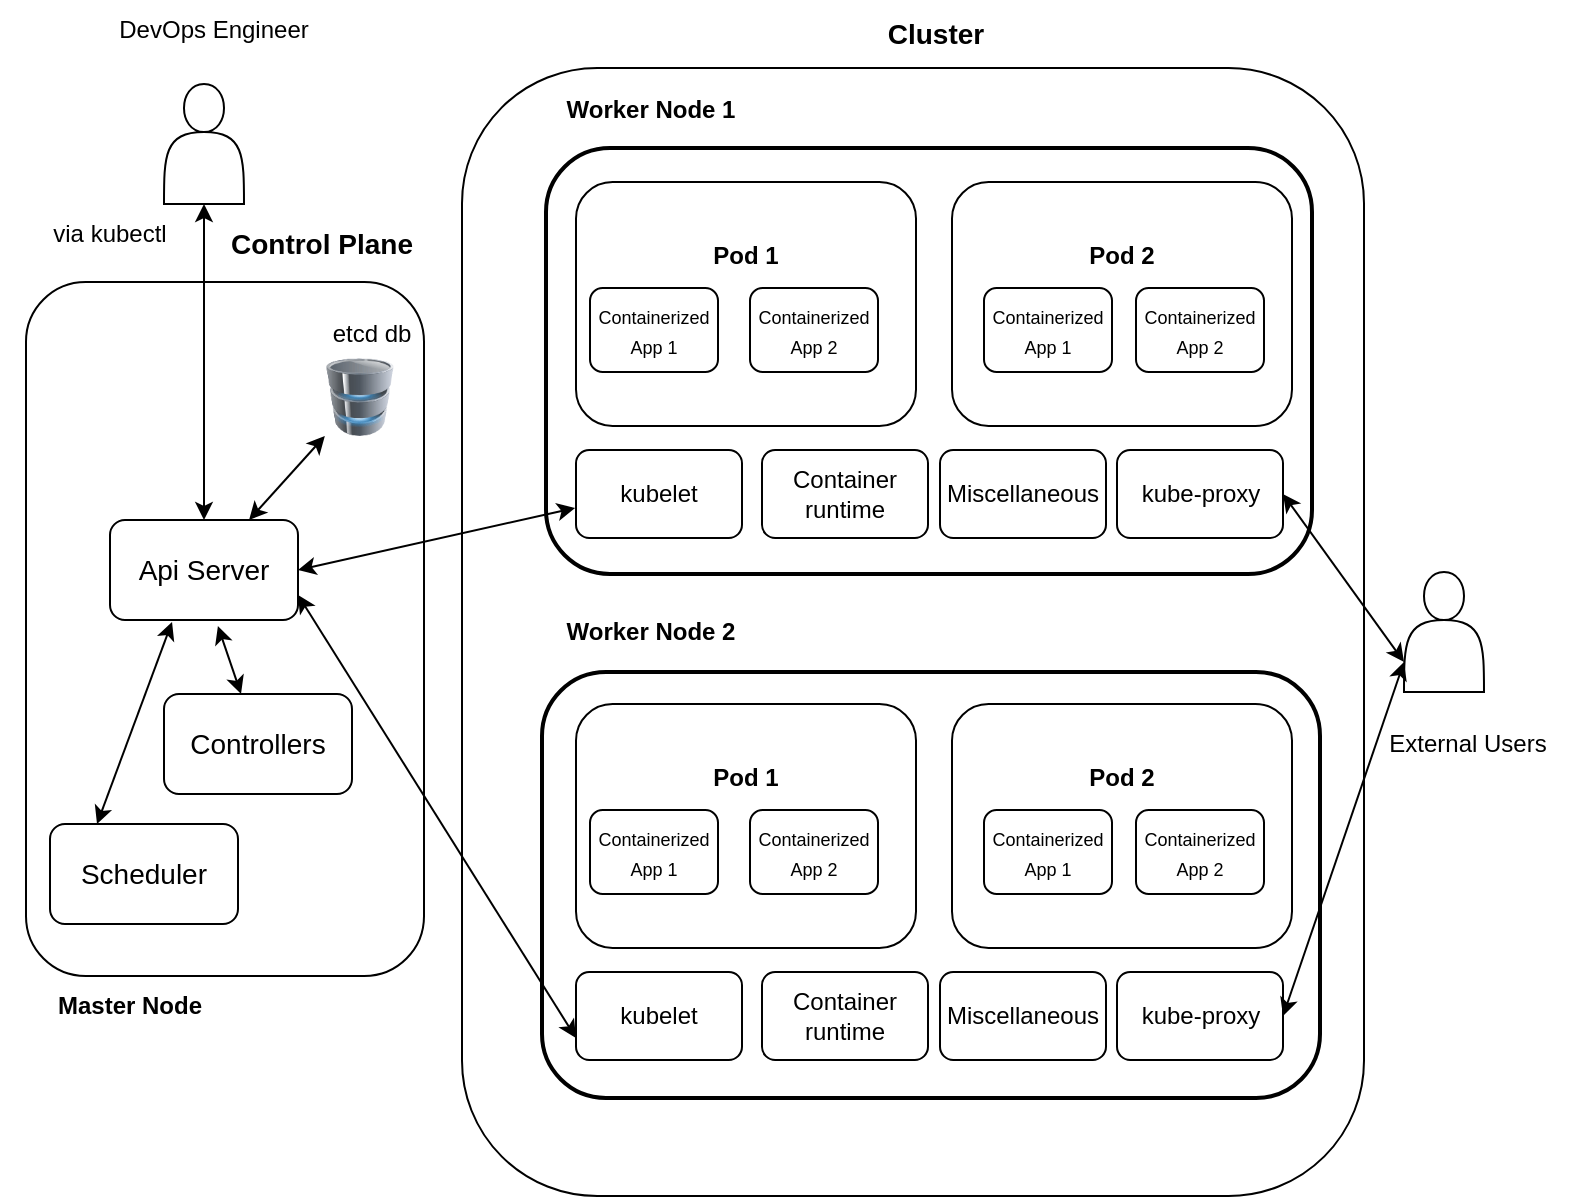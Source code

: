 <mxfile version="20.8.20" type="github">
  <diagram name="Page-1" id="udBJM-X7W0BlwFVBB_-y">
    <mxGraphModel dx="1434" dy="796" grid="0" gridSize="10" guides="1" tooltips="1" connect="1" arrows="1" fold="1" page="1" pageScale="1" pageWidth="1654" pageHeight="1169" math="0" shadow="0">
      <root>
        <mxCell id="0" />
        <mxCell id="1" parent="0" />
        <mxCell id="DTQv2m_cvqpgpinM3lIj-1" value="&lt;b&gt;Pod 1&lt;/b&gt;" style="rounded=1;whiteSpace=wrap;html=1;spacingBottom=48;" vertex="1" parent="1">
          <mxGeometry x="603" y="148" width="170" height="122" as="geometry" />
        </mxCell>
        <mxCell id="DTQv2m_cvqpgpinM3lIj-2" value="&lt;font style=&quot;font-size: 9px;&quot;&gt;Containerized &lt;br&gt;App 1&lt;/font&gt;" style="rounded=1;whiteSpace=wrap;html=1;" vertex="1" parent="1">
          <mxGeometry x="610" y="201" width="64" height="42" as="geometry" />
        </mxCell>
        <mxCell id="DTQv2m_cvqpgpinM3lIj-3" value="&lt;font style=&quot;font-size: 9px;&quot;&gt;Containerized &lt;br&gt;App 2&lt;/font&gt;" style="rounded=1;whiteSpace=wrap;html=1;" vertex="1" parent="1">
          <mxGeometry x="690" y="201" width="64" height="42" as="geometry" />
        </mxCell>
        <mxCell id="DTQv2m_cvqpgpinM3lIj-4" value="&lt;b&gt;Pod 2&lt;/b&gt;" style="rounded=1;whiteSpace=wrap;html=1;spacingBottom=48;" vertex="1" parent="1">
          <mxGeometry x="791" y="148" width="170" height="122" as="geometry" />
        </mxCell>
        <mxCell id="DTQv2m_cvqpgpinM3lIj-5" value="&lt;font style=&quot;font-size: 9px;&quot;&gt;Containerized &lt;br&gt;App 1&lt;/font&gt;" style="rounded=1;whiteSpace=wrap;html=1;" vertex="1" parent="1">
          <mxGeometry x="807" y="201" width="64" height="42" as="geometry" />
        </mxCell>
        <mxCell id="DTQv2m_cvqpgpinM3lIj-6" value="&lt;font style=&quot;font-size: 9px;&quot;&gt;Containerized &lt;br&gt;App 2&lt;/font&gt;" style="rounded=1;whiteSpace=wrap;html=1;" vertex="1" parent="1">
          <mxGeometry x="883" y="201" width="64" height="42" as="geometry" />
        </mxCell>
        <mxCell id="DTQv2m_cvqpgpinM3lIj-7" value="&lt;font style=&quot;font-size: 12px;&quot;&gt;kubelet&lt;/font&gt;" style="rounded=1;whiteSpace=wrap;html=1;fontSize=9;" vertex="1" parent="1">
          <mxGeometry x="603" y="282" width="83" height="44" as="geometry" />
        </mxCell>
        <mxCell id="DTQv2m_cvqpgpinM3lIj-8" value="&lt;span style=&quot;font-size: 12px;&quot;&gt;kube-proxy&lt;/span&gt;" style="rounded=1;whiteSpace=wrap;html=1;fontSize=9;" vertex="1" parent="1">
          <mxGeometry x="873.5" y="282" width="83" height="44" as="geometry" />
        </mxCell>
        <mxCell id="DTQv2m_cvqpgpinM3lIj-9" value="&lt;font style=&quot;font-size: 12px;&quot;&gt;Container runtime&lt;/font&gt;" style="rounded=1;whiteSpace=wrap;html=1;fontSize=9;" vertex="1" parent="1">
          <mxGeometry x="696" y="282" width="83" height="44" as="geometry" />
        </mxCell>
        <mxCell id="DTQv2m_cvqpgpinM3lIj-10" value="&lt;font style=&quot;font-size: 12px;&quot;&gt;Miscellaneous&lt;/font&gt;" style="rounded=1;whiteSpace=wrap;html=1;fontSize=9;" vertex="1" parent="1">
          <mxGeometry x="785" y="282" width="83" height="44" as="geometry" />
        </mxCell>
        <mxCell id="DTQv2m_cvqpgpinM3lIj-11" value="" style="rounded=1;whiteSpace=wrap;html=1;fontSize=12;fillColor=none;strokeWidth=2;" vertex="1" parent="1">
          <mxGeometry x="588" y="131" width="383" height="213" as="geometry" />
        </mxCell>
        <mxCell id="DTQv2m_cvqpgpinM3lIj-12" value="&lt;b&gt;Worker Node 1&lt;/b&gt;" style="text;html=1;strokeColor=none;fillColor=none;align=center;verticalAlign=middle;whiteSpace=wrap;rounded=0;fontSize=12;" vertex="1" parent="1">
          <mxGeometry x="592" y="97" width="97" height="30" as="geometry" />
        </mxCell>
        <mxCell id="DTQv2m_cvqpgpinM3lIj-13" value="&lt;b&gt;Pod 1&lt;/b&gt;" style="rounded=1;whiteSpace=wrap;html=1;spacingBottom=48;" vertex="1" parent="1">
          <mxGeometry x="603" y="409" width="170" height="122" as="geometry" />
        </mxCell>
        <mxCell id="DTQv2m_cvqpgpinM3lIj-14" value="&lt;font style=&quot;font-size: 9px;&quot;&gt;Containerized &lt;br&gt;App 1&lt;/font&gt;" style="rounded=1;whiteSpace=wrap;html=1;" vertex="1" parent="1">
          <mxGeometry x="610" y="462" width="64" height="42" as="geometry" />
        </mxCell>
        <mxCell id="DTQv2m_cvqpgpinM3lIj-15" value="&lt;font style=&quot;font-size: 9px;&quot;&gt;Containerized &lt;br&gt;App 2&lt;/font&gt;" style="rounded=1;whiteSpace=wrap;html=1;" vertex="1" parent="1">
          <mxGeometry x="690" y="462" width="64" height="42" as="geometry" />
        </mxCell>
        <mxCell id="DTQv2m_cvqpgpinM3lIj-16" value="&lt;b&gt;Pod 2&lt;/b&gt;" style="rounded=1;whiteSpace=wrap;html=1;spacingBottom=48;" vertex="1" parent="1">
          <mxGeometry x="791" y="409" width="170" height="122" as="geometry" />
        </mxCell>
        <mxCell id="DTQv2m_cvqpgpinM3lIj-17" value="&lt;font style=&quot;font-size: 9px;&quot;&gt;Containerized &lt;br&gt;App 1&lt;/font&gt;" style="rounded=1;whiteSpace=wrap;html=1;" vertex="1" parent="1">
          <mxGeometry x="807" y="462" width="64" height="42" as="geometry" />
        </mxCell>
        <mxCell id="DTQv2m_cvqpgpinM3lIj-18" value="&lt;font style=&quot;font-size: 9px;&quot;&gt;Containerized &lt;br&gt;App 2&lt;/font&gt;" style="rounded=1;whiteSpace=wrap;html=1;" vertex="1" parent="1">
          <mxGeometry x="883" y="462" width="64" height="42" as="geometry" />
        </mxCell>
        <mxCell id="DTQv2m_cvqpgpinM3lIj-19" value="&lt;font style=&quot;font-size: 12px;&quot;&gt;kubelet&lt;/font&gt;" style="rounded=1;whiteSpace=wrap;html=1;fontSize=9;" vertex="1" parent="1">
          <mxGeometry x="603" y="543" width="83" height="44" as="geometry" />
        </mxCell>
        <mxCell id="DTQv2m_cvqpgpinM3lIj-20" value="&lt;span style=&quot;font-size: 12px;&quot;&gt;kube-proxy&lt;/span&gt;" style="rounded=1;whiteSpace=wrap;html=1;fontSize=9;" vertex="1" parent="1">
          <mxGeometry x="873.5" y="543" width="83" height="44" as="geometry" />
        </mxCell>
        <mxCell id="DTQv2m_cvqpgpinM3lIj-21" value="&lt;font style=&quot;font-size: 12px;&quot;&gt;Container runtime&lt;/font&gt;" style="rounded=1;whiteSpace=wrap;html=1;fontSize=9;" vertex="1" parent="1">
          <mxGeometry x="696" y="543" width="83" height="44" as="geometry" />
        </mxCell>
        <mxCell id="DTQv2m_cvqpgpinM3lIj-22" value="&lt;font style=&quot;font-size: 12px;&quot;&gt;Miscellaneous&lt;/font&gt;" style="rounded=1;whiteSpace=wrap;html=1;fontSize=9;" vertex="1" parent="1">
          <mxGeometry x="785" y="543" width="83" height="44" as="geometry" />
        </mxCell>
        <mxCell id="DTQv2m_cvqpgpinM3lIj-23" value="" style="rounded=1;whiteSpace=wrap;html=1;fontSize=12;fillColor=none;strokeWidth=2;" vertex="1" parent="1">
          <mxGeometry x="586" y="393" width="389" height="213" as="geometry" />
        </mxCell>
        <mxCell id="DTQv2m_cvqpgpinM3lIj-24" value="&lt;b&gt;Worker Node 2&lt;/b&gt;" style="text;html=1;strokeColor=none;fillColor=none;align=center;verticalAlign=middle;whiteSpace=wrap;rounded=0;fontSize=12;" vertex="1" parent="1">
          <mxGeometry x="592" y="358" width="97" height="30" as="geometry" />
        </mxCell>
        <mxCell id="DTQv2m_cvqpgpinM3lIj-25" value="" style="rounded=1;whiteSpace=wrap;html=1;fontSize=12;fillColor=none;strokeWidth=1;" vertex="1" parent="1">
          <mxGeometry x="546" y="91" width="451" height="564" as="geometry" />
        </mxCell>
        <mxCell id="DTQv2m_cvqpgpinM3lIj-26" value="&lt;b&gt;&lt;font style=&quot;font-size: 14px;&quot;&gt;Cluster&lt;/font&gt;&lt;/b&gt;" style="text;html=1;strokeColor=none;fillColor=none;align=center;verticalAlign=middle;whiteSpace=wrap;rounded=0;fontSize=12;" vertex="1" parent="1">
          <mxGeometry x="728" y="59" width="110" height="30" as="geometry" />
        </mxCell>
        <mxCell id="DTQv2m_cvqpgpinM3lIj-31" value="Api Server" style="rounded=1;whiteSpace=wrap;html=1;strokeColor=#000000;strokeWidth=1;fontSize=14;fillColor=none;" vertex="1" parent="1">
          <mxGeometry x="370" y="317" width="94" height="50" as="geometry" />
        </mxCell>
        <mxCell id="DTQv2m_cvqpgpinM3lIj-33" value="" style="endArrow=classic;startArrow=classic;html=1;rounded=0;fontSize=14;entryX=1;entryY=0.5;entryDx=0;entryDy=0;exitX=0.038;exitY=0.845;exitDx=0;exitDy=0;exitPerimeter=0;" edge="1" parent="1" source="DTQv2m_cvqpgpinM3lIj-11" target="DTQv2m_cvqpgpinM3lIj-31">
          <mxGeometry width="50" height="50" relative="1" as="geometry">
            <mxPoint x="703" y="410" as="sourcePoint" />
            <mxPoint x="753" y="360" as="targetPoint" />
          </mxGeometry>
        </mxCell>
        <mxCell id="DTQv2m_cvqpgpinM3lIj-34" value="" style="endArrow=classic;startArrow=classic;html=1;rounded=0;fontSize=14;entryX=1;entryY=0.75;entryDx=0;entryDy=0;exitX=0;exitY=0.75;exitDx=0;exitDy=0;" edge="1" parent="1" source="DTQv2m_cvqpgpinM3lIj-19" target="DTQv2m_cvqpgpinM3lIj-31">
          <mxGeometry width="50" height="50" relative="1" as="geometry">
            <mxPoint x="603" y="597" as="sourcePoint" />
            <mxPoint x="446" y="420" as="targetPoint" />
          </mxGeometry>
        </mxCell>
        <mxCell id="DTQv2m_cvqpgpinM3lIj-35" value="" style="shape=actor;whiteSpace=wrap;html=1;strokeColor=#000000;strokeWidth=1;fontSize=14;fillColor=none;" vertex="1" parent="1">
          <mxGeometry x="397" y="99" width="40" height="60" as="geometry" />
        </mxCell>
        <mxCell id="DTQv2m_cvqpgpinM3lIj-36" value="" style="endArrow=classic;startArrow=classic;html=1;rounded=0;fontSize=14;entryX=0.5;entryY=0;entryDx=0;entryDy=0;exitX=0.5;exitY=1;exitDx=0;exitDy=0;" edge="1" parent="1" source="DTQv2m_cvqpgpinM3lIj-35" target="DTQv2m_cvqpgpinM3lIj-31">
          <mxGeometry width="50" height="50" relative="1" as="geometry">
            <mxPoint x="648" y="321" as="sourcePoint" />
            <mxPoint x="446" y="420" as="targetPoint" />
          </mxGeometry>
        </mxCell>
        <mxCell id="DTQv2m_cvqpgpinM3lIj-37" value="&lt;font style=&quot;font-size: 12px;&quot;&gt;via kubectl&lt;/font&gt;" style="text;html=1;strokeColor=none;fillColor=none;align=center;verticalAlign=middle;whiteSpace=wrap;rounded=0;fontSize=12;" vertex="1" parent="1">
          <mxGeometry x="315" y="159" width="110" height="30" as="geometry" />
        </mxCell>
        <mxCell id="DTQv2m_cvqpgpinM3lIj-38" value="&lt;font style=&quot;font-size: 12px;&quot;&gt;DevOps Engineer&lt;/font&gt;" style="text;html=1;strokeColor=none;fillColor=none;align=center;verticalAlign=middle;whiteSpace=wrap;rounded=0;fontSize=12;" vertex="1" parent="1">
          <mxGeometry x="367" y="57" width="110" height="30" as="geometry" />
        </mxCell>
        <mxCell id="DTQv2m_cvqpgpinM3lIj-39" value="" style="shape=actor;whiteSpace=wrap;html=1;strokeColor=#000000;strokeWidth=1;fontSize=14;fillColor=none;" vertex="1" parent="1">
          <mxGeometry x="1017" y="343" width="40" height="60" as="geometry" />
        </mxCell>
        <mxCell id="DTQv2m_cvqpgpinM3lIj-40" value="" style="endArrow=classic;startArrow=classic;html=1;rounded=0;fontSize=14;entryX=1;entryY=0.5;entryDx=0;entryDy=0;exitX=0;exitY=0.75;exitDx=0;exitDy=0;" edge="1" parent="1" source="DTQv2m_cvqpgpinM3lIj-39" target="DTQv2m_cvqpgpinM3lIj-8">
          <mxGeometry width="50" height="50" relative="1" as="geometry">
            <mxPoint x="352" y="174" as="sourcePoint" />
            <mxPoint x="1009" y="249" as="targetPoint" />
          </mxGeometry>
        </mxCell>
        <mxCell id="DTQv2m_cvqpgpinM3lIj-41" value="" style="endArrow=classic;startArrow=classic;html=1;rounded=0;fontSize=14;exitX=0;exitY=0.75;exitDx=0;exitDy=0;entryX=1;entryY=0.5;entryDx=0;entryDy=0;" edge="1" parent="1" source="DTQv2m_cvqpgpinM3lIj-39" target="DTQv2m_cvqpgpinM3lIj-20">
          <mxGeometry width="50" height="50" relative="1" as="geometry">
            <mxPoint x="1113" y="363" as="sourcePoint" />
            <mxPoint x="1032" y="554" as="targetPoint" />
          </mxGeometry>
        </mxCell>
        <mxCell id="DTQv2m_cvqpgpinM3lIj-42" value="External Users" style="text;html=1;strokeColor=none;fillColor=none;align=center;verticalAlign=middle;whiteSpace=wrap;rounded=0;fontSize=12;" vertex="1" parent="1">
          <mxGeometry x="994" y="414" width="110" height="30" as="geometry" />
        </mxCell>
        <mxCell id="DTQv2m_cvqpgpinM3lIj-43" value="Controllers" style="rounded=1;whiteSpace=wrap;html=1;strokeColor=#000000;strokeWidth=1;fontSize=14;fillColor=none;" vertex="1" parent="1">
          <mxGeometry x="397" y="404" width="94" height="50" as="geometry" />
        </mxCell>
        <mxCell id="DTQv2m_cvqpgpinM3lIj-44" value="Scheduler" style="rounded=1;whiteSpace=wrap;html=1;strokeColor=#000000;strokeWidth=1;fontSize=14;fillColor=none;" vertex="1" parent="1">
          <mxGeometry x="340" y="469" width="94" height="50" as="geometry" />
        </mxCell>
        <mxCell id="DTQv2m_cvqpgpinM3lIj-45" value="" style="image;html=1;image=img/lib/clip_art/computers/Database_128x128.png;strokeColor=#000000;strokeWidth=1;fontSize=12;fillColor=none;" vertex="1" parent="1">
          <mxGeometry x="464" y="236" width="62" height="39" as="geometry" />
        </mxCell>
        <mxCell id="DTQv2m_cvqpgpinM3lIj-46" value="&lt;font style=&quot;font-size: 12px;&quot;&gt;etcd db&lt;/font&gt;" style="text;html=1;strokeColor=none;fillColor=none;align=center;verticalAlign=middle;whiteSpace=wrap;rounded=0;fontSize=12;" vertex="1" parent="1">
          <mxGeometry x="446" y="209" width="110" height="30" as="geometry" />
        </mxCell>
        <mxCell id="DTQv2m_cvqpgpinM3lIj-47" value="" style="endArrow=classic;startArrow=classic;html=1;rounded=0;fontSize=14;entryX=0.574;entryY=1.06;entryDx=0;entryDy=0;entryPerimeter=0;" edge="1" parent="1" source="DTQv2m_cvqpgpinM3lIj-43" target="DTQv2m_cvqpgpinM3lIj-31">
          <mxGeometry width="50" height="50" relative="1" as="geometry">
            <mxPoint x="471" y="604" as="sourcePoint" />
            <mxPoint x="297" y="383" as="targetPoint" />
          </mxGeometry>
        </mxCell>
        <mxCell id="DTQv2m_cvqpgpinM3lIj-48" value="" style="endArrow=classic;startArrow=classic;html=1;rounded=0;fontSize=14;entryX=0.33;entryY=1.02;entryDx=0;entryDy=0;entryPerimeter=0;exitX=0.25;exitY=0;exitDx=0;exitDy=0;" edge="1" parent="1" source="DTQv2m_cvqpgpinM3lIj-44" target="DTQv2m_cvqpgpinM3lIj-31">
          <mxGeometry width="50" height="50" relative="1" as="geometry">
            <mxPoint x="446" y="414" as="sourcePoint" />
            <mxPoint x="434" y="380" as="targetPoint" />
          </mxGeometry>
        </mxCell>
        <mxCell id="DTQv2m_cvqpgpinM3lIj-49" value="" style="endArrow=classic;startArrow=classic;html=1;rounded=0;fontSize=14;" edge="1" parent="1" source="DTQv2m_cvqpgpinM3lIj-45" target="DTQv2m_cvqpgpinM3lIj-31">
          <mxGeometry width="50" height="50" relative="1" as="geometry">
            <mxPoint x="446" y="414" as="sourcePoint" />
            <mxPoint x="434" y="380" as="targetPoint" />
          </mxGeometry>
        </mxCell>
        <mxCell id="DTQv2m_cvqpgpinM3lIj-50" value="" style="rounded=1;whiteSpace=wrap;html=1;fontSize=12;fillColor=none;strokeWidth=1;" vertex="1" parent="1">
          <mxGeometry x="328" y="198" width="199" height="347" as="geometry" />
        </mxCell>
        <mxCell id="DTQv2m_cvqpgpinM3lIj-51" value="&lt;b&gt;&lt;font style=&quot;font-size: 14px;&quot;&gt;Control Plane&lt;/font&gt;&lt;/b&gt;" style="text;html=1;strokeColor=none;fillColor=none;align=center;verticalAlign=middle;whiteSpace=wrap;rounded=0;fontSize=12;" vertex="1" parent="1">
          <mxGeometry x="421" y="164" width="110" height="30" as="geometry" />
        </mxCell>
        <mxCell id="DTQv2m_cvqpgpinM3lIj-52" value="&lt;b&gt;Master Node&lt;/b&gt;" style="text;html=1;strokeColor=none;fillColor=none;align=center;verticalAlign=middle;whiteSpace=wrap;rounded=0;fontSize=12;" vertex="1" parent="1">
          <mxGeometry x="342" y="545" width="76" height="30" as="geometry" />
        </mxCell>
      </root>
    </mxGraphModel>
  </diagram>
</mxfile>
